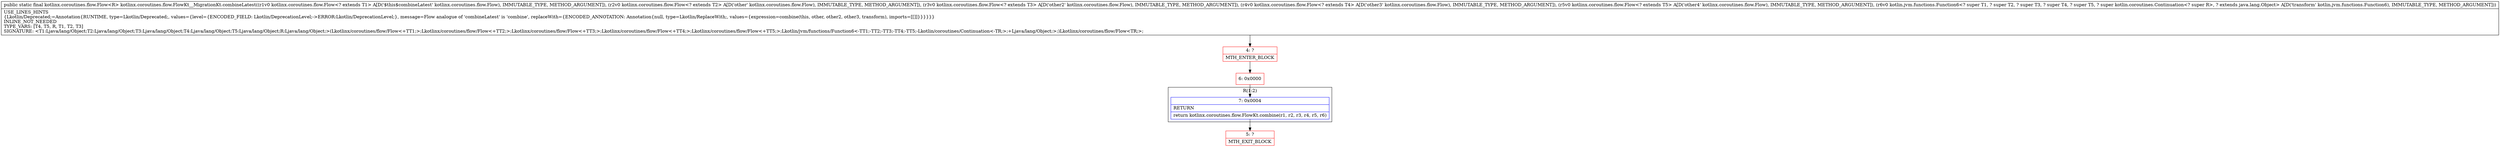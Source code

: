 digraph "CFG forkotlinx.coroutines.flow.FlowKt__MigrationKt.combineLatest(Lkotlinx\/coroutines\/flow\/Flow;Lkotlinx\/coroutines\/flow\/Flow;Lkotlinx\/coroutines\/flow\/Flow;Lkotlinx\/coroutines\/flow\/Flow;Lkotlinx\/coroutines\/flow\/Flow;Lkotlin\/jvm\/functions\/Function6;)Lkotlinx\/coroutines\/flow\/Flow;" {
subgraph cluster_Region_807158759 {
label = "R(1:2)";
node [shape=record,color=blue];
Node_7 [shape=record,label="{7\:\ 0x0004|RETURN\l|return kotlinx.coroutines.flow.FlowKt.combine(r1, r2, r3, r4, r5, r6)\l}"];
}
Node_4 [shape=record,color=red,label="{4\:\ ?|MTH_ENTER_BLOCK\l}"];
Node_6 [shape=record,color=red,label="{6\:\ 0x0000}"];
Node_5 [shape=record,color=red,label="{5\:\ ?|MTH_EXIT_BLOCK\l}"];
MethodNode[shape=record,label="{public static final kotlinx.coroutines.flow.Flow\<R\> kotlinx.coroutines.flow.FlowKt__MigrationKt.combineLatest((r1v0 kotlinx.coroutines.flow.Flow\<? extends T1\> A[D('$this$combineLatest' kotlinx.coroutines.flow.Flow), IMMUTABLE_TYPE, METHOD_ARGUMENT]), (r2v0 kotlinx.coroutines.flow.Flow\<? extends T2\> A[D('other' kotlinx.coroutines.flow.Flow), IMMUTABLE_TYPE, METHOD_ARGUMENT]), (r3v0 kotlinx.coroutines.flow.Flow\<? extends T3\> A[D('other2' kotlinx.coroutines.flow.Flow), IMMUTABLE_TYPE, METHOD_ARGUMENT]), (r4v0 kotlinx.coroutines.flow.Flow\<? extends T4\> A[D('other3' kotlinx.coroutines.flow.Flow), IMMUTABLE_TYPE, METHOD_ARGUMENT]), (r5v0 kotlinx.coroutines.flow.Flow\<? extends T5\> A[D('other4' kotlinx.coroutines.flow.Flow), IMMUTABLE_TYPE, METHOD_ARGUMENT]), (r6v0 kotlin.jvm.functions.Function6\<? super T1, ? super T2, ? super T3, ? super T4, ? super T5, ? super kotlin.coroutines.Continuation\<? super R\>, ? extends java.lang.Object\> A[D('transform' kotlin.jvm.functions.Function6), IMMUTABLE_TYPE, METHOD_ARGUMENT]))  | USE_LINES_HINTS\l\{Lkotlin\/Deprecated;=Annotation\{RUNTIME, type=Lkotlin\/Deprecated;, values=\{level=\{ENCODED_FIELD: Lkotlin\/DeprecationLevel;\-\>ERROR:Lkotlin\/DeprecationLevel;\}, message=Flow analogue of 'combineLatest' is 'combine', replaceWith=\{ENCODED_ANNOTATION: Annotation\{null, type=Lkotlin\/ReplaceWith;, values=\{expression=combine(this, other, other2, other3, transform), imports=[[]]\}\}\}\}\}\}\lINLINE_NOT_NEEDED\lTYPE_VARS: [T4, T5, R, T1, T2, T3]\lSIGNATURE: \<T1:Ljava\/lang\/Object;T2:Ljava\/lang\/Object;T3:Ljava\/lang\/Object;T4:Ljava\/lang\/Object;T5:Ljava\/lang\/Object;R:Ljava\/lang\/Object;\>(Lkotlinx\/coroutines\/flow\/Flow\<+TT1;\>;Lkotlinx\/coroutines\/flow\/Flow\<+TT2;\>;Lkotlinx\/coroutines\/flow\/Flow\<+TT3;\>;Lkotlinx\/coroutines\/flow\/Flow\<+TT4;\>;Lkotlinx\/coroutines\/flow\/Flow\<+TT5;\>;Lkotlin\/jvm\/functions\/Function6\<\-TT1;\-TT2;\-TT3;\-TT4;\-TT5;\-Lkotlin\/coroutines\/Continuation\<\-TR;\>;+Ljava\/lang\/Object;\>;)Lkotlinx\/coroutines\/flow\/Flow\<TR;\>;\l}"];
MethodNode -> Node_4;Node_7 -> Node_5;
Node_4 -> Node_6;
Node_6 -> Node_7;
}

